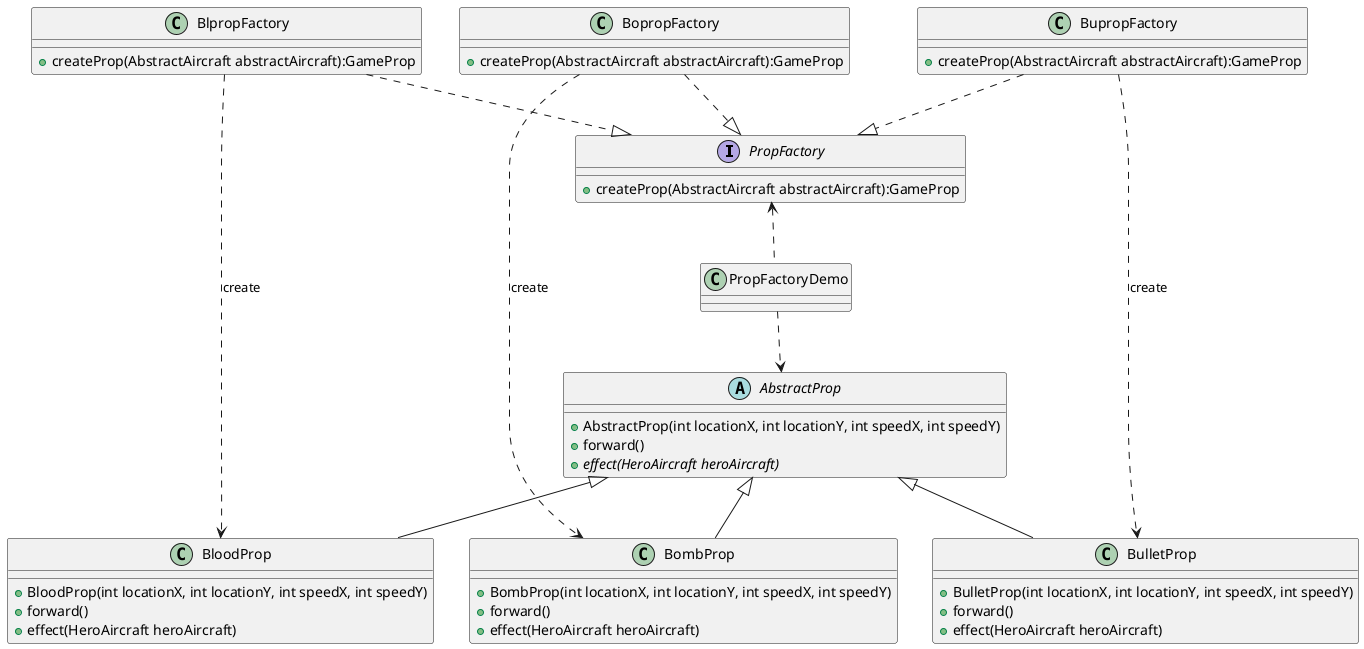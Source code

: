 @startuml
'https://plantuml.com/class-diagram

interface PropFactory{
+createProp(AbstractAircraft abstractAircraft):GameProp
}
class BlpropFactory{
+createProp(AbstractAircraft abstractAircraft):GameProp
}
class BopropFactory{
+createProp(AbstractAircraft abstractAircraft):GameProp
}
class BupropFactory{
+createProp(AbstractAircraft abstractAircraft):GameProp
}

abstract class AbstractProp{
 + AbstractProp(int locationX, int locationY, int speedX, int speedY)
 + forward()
 + {abstract} effect(HeroAircraft heroAircraft)
}

class BloodProp{
 + BloodProp(int locationX, int locationY, int speedX, int speedY)
 + forward()
 + effect(HeroAircraft heroAircraft)
}

class BombProp{
 + BombProp(int locationX, int locationY, int speedX, int speedY)
 + forward()
 + effect(HeroAircraft heroAircraft)
}

class BulletProp{
 + BulletProp(int locationX, int locationY, int speedX, int speedY)
 + forward()
 + effect(HeroAircraft heroAircraft)
}

PropFactoryDemo .up.> PropFactory
PropFactoryDemo .down.> AbstractProp

BlpropFactory ..|> PropFactory
BupropFactory ..|>PropFactory
BopropFactory ..|>  PropFactory

AbstractProp  <|-- BloodProp
AbstractProp  <|-- BombProp
AbstractProp <|-- BulletProp

BlpropFactory ..> BloodProp : create
BupropFactory ..> BulletProp : create
BopropFactory ..> BombProp:create
@enduml